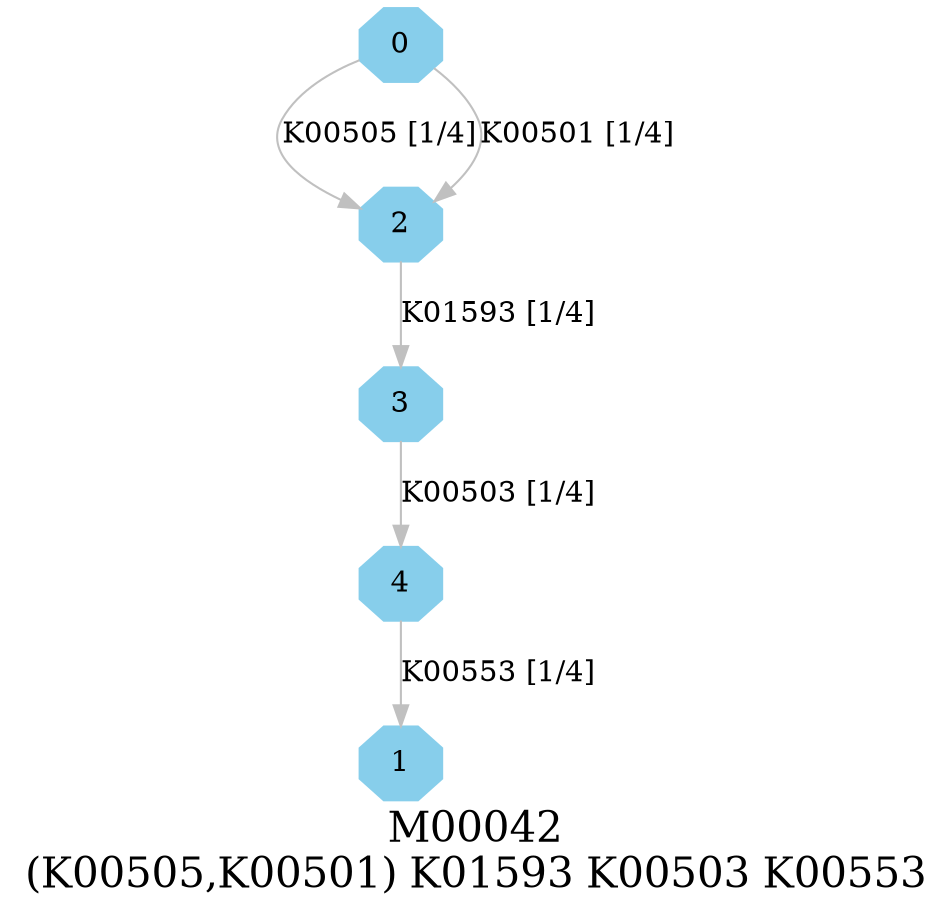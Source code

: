 digraph G {
graph [label="M00042
(K00505,K00501) K01593 K00503 K00553",fontsize=20];
node [shape=box,style=filled];
edge [len=3,color=grey];
{node [width=.3,height=.3,shape=octagon,style=filled,color=skyblue] 0 1 2 3 4 }
0 -> 2 [label="K00505 [1/4]"];
0 -> 2 [label="K00501 [1/4]"];
2 -> 3 [label="K01593 [1/4]"];
3 -> 4 [label="K00503 [1/4]"];
4 -> 1 [label="K00553 [1/4]"];
}